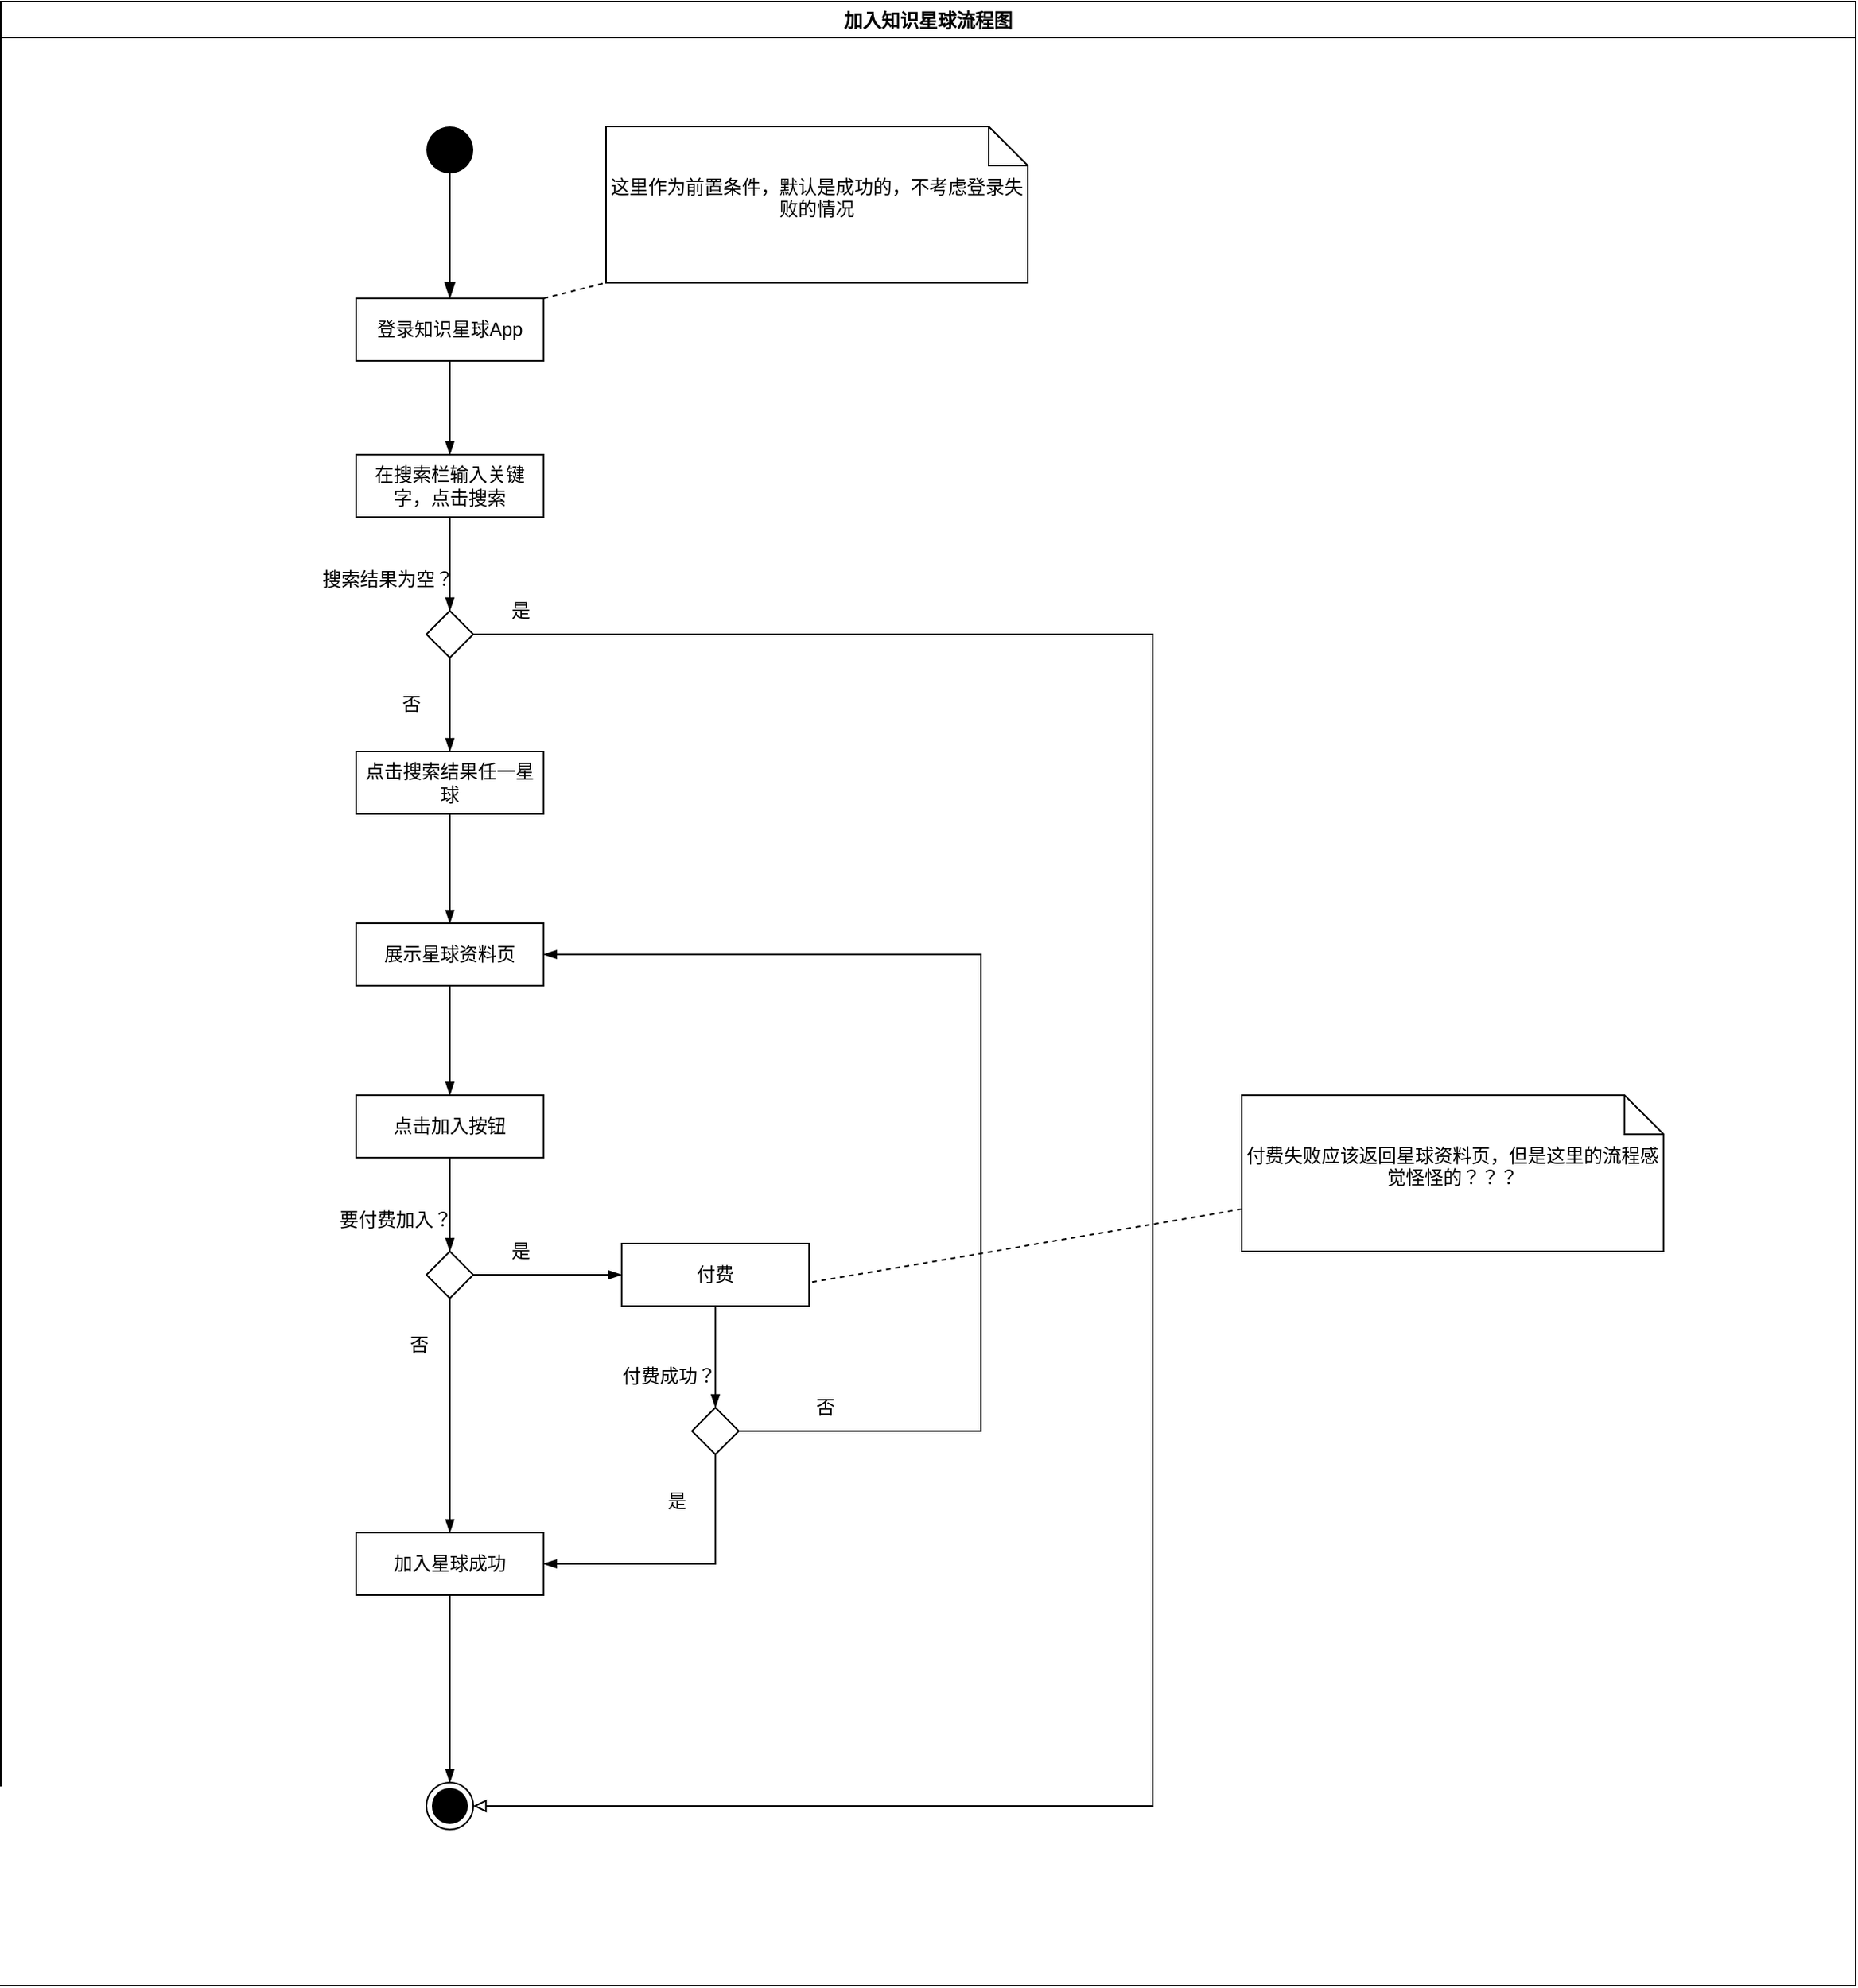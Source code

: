 <mxfile version="15.5.8" type="github">
  <diagram id="IdDaqxUVqJW6XO3v1oYP" name="Page-1">
    <mxGraphModel dx="1164" dy="1851" grid="1" gridSize="10" guides="1" tooltips="1" connect="1" arrows="1" fold="1" page="1" pageScale="1" pageWidth="827" pageHeight="1169" background="#ffffff" math="0" shadow="0">
      <root>
        <mxCell id="0" />
        <mxCell id="1" parent="0" />
        <mxCell id="TqSBO6YJyonybrVp6Cjr-102" value="加入知识星球流程图" style="swimlane;fillColor=#FFFFFF;shadow=0;swimlaneFillColor=default;" vertex="1" parent="1">
          <mxGeometry x="32.5" y="-20" width="1187.5" height="1270" as="geometry" />
        </mxCell>
        <mxCell id="TqSBO6YJyonybrVp6Cjr-32" value="" style="group;" vertex="1" connectable="0" parent="1">
          <mxGeometry x="120" y="60" width="910" height="1190" as="geometry" />
        </mxCell>
        <mxCell id="TqSBO6YJyonybrVp6Cjr-33" value="登录知识星球App" style="whiteSpace=wrap;html=1;fontSize=12;glass=0;strokeWidth=1;shadow=0;" vertex="1" parent="TqSBO6YJyonybrVp6Cjr-32">
          <mxGeometry x="140" y="110" width="120" height="40" as="geometry" />
        </mxCell>
        <mxCell id="TqSBO6YJyonybrVp6Cjr-35" value="" style="ellipse;fillColor=#000000;strokeColor=none;" vertex="1" parent="TqSBO6YJyonybrVp6Cjr-32">
          <mxGeometry x="185" width="30" height="30" as="geometry" />
        </mxCell>
        <mxCell id="TqSBO6YJyonybrVp6Cjr-36" value="" style="html=1;jettySize=auto;orthogonalLoop=1;fontSize=11;endArrow=blockThin;endFill=1;endSize=8;strokeWidth=1;shadow=0;labelBackgroundColor=none;edgeStyle=orthogonalEdgeStyle;exitX=0.5;exitY=1;exitDx=0;exitDy=0;entryX=0.5;entryY=0;entryDx=0;entryDy=0;" edge="1" parent="TqSBO6YJyonybrVp6Cjr-32" source="TqSBO6YJyonybrVp6Cjr-35" target="TqSBO6YJyonybrVp6Cjr-33">
          <mxGeometry x="-21" y="-40" as="geometry">
            <mxPoint x="210" y="90" as="sourcePoint" />
            <mxPoint x="390" y="60" as="targetPoint" />
          </mxGeometry>
        </mxCell>
        <mxCell id="TqSBO6YJyonybrVp6Cjr-64" style="edgeStyle=orthogonalEdgeStyle;orthogonalLoop=1;jettySize=auto;html=1;entryX=0.5;entryY=0;entryDx=0;entryDy=0;endArrow=blockThin;endFill=1;" edge="1" parent="TqSBO6YJyonybrVp6Cjr-32" source="TqSBO6YJyonybrVp6Cjr-37" target="TqSBO6YJyonybrVp6Cjr-63">
          <mxGeometry relative="1" as="geometry" />
        </mxCell>
        <mxCell id="TqSBO6YJyonybrVp6Cjr-37" value="在搜索栏输入关键字，点击搜索" style="whiteSpace=wrap;html=1;fontSize=12;glass=0;strokeWidth=1;shadow=0;" vertex="1" parent="TqSBO6YJyonybrVp6Cjr-32">
          <mxGeometry x="140" y="210" width="120" height="40" as="geometry" />
        </mxCell>
        <mxCell id="TqSBO6YJyonybrVp6Cjr-38" style="edgeStyle=orthogonalEdgeStyle;orthogonalLoop=1;jettySize=auto;html=1;entryX=0.5;entryY=0;entryDx=0;entryDy=0;strokeWidth=1;endArrow=blockThin;endFill=1;" edge="1" parent="TqSBO6YJyonybrVp6Cjr-32" source="TqSBO6YJyonybrVp6Cjr-33" target="TqSBO6YJyonybrVp6Cjr-37">
          <mxGeometry x="-21" y="-40" as="geometry" />
        </mxCell>
        <mxCell id="TqSBO6YJyonybrVp6Cjr-39" value="点击搜索结果任一星球" style="whiteSpace=wrap;html=1;fontSize=12;glass=0;strokeWidth=1;shadow=0;" vertex="1" parent="TqSBO6YJyonybrVp6Cjr-32">
          <mxGeometry x="140" y="400" width="120" height="40" as="geometry" />
        </mxCell>
        <mxCell id="TqSBO6YJyonybrVp6Cjr-41" value="&lt;div&gt;这里作为前置条件，默认是成功的，不考虑登录失败的情况&lt;/div&gt;" style="shape=note2;boundedLbl=1;whiteSpace=wrap;html=1;size=25;verticalAlign=top;align=center;" vertex="1" parent="TqSBO6YJyonybrVp6Cjr-32">
          <mxGeometry x="300" width="270" height="100" as="geometry" />
        </mxCell>
        <mxCell id="TqSBO6YJyonybrVp6Cjr-42" value="" style="endArrow=none;dashed=1;html=1;entryX=0;entryY=1;entryDx=0;entryDy=0;entryPerimeter=0;exitX=1;exitY=0;exitDx=0;exitDy=0;" edge="1" parent="TqSBO6YJyonybrVp6Cjr-32" source="TqSBO6YJyonybrVp6Cjr-33" target="TqSBO6YJyonybrVp6Cjr-41">
          <mxGeometry x="-21" y="-40" width="50" height="50" as="geometry">
            <mxPoint x="250" y="120" as="sourcePoint" />
            <mxPoint x="300" y="70" as="targetPoint" />
          </mxGeometry>
        </mxCell>
        <mxCell id="TqSBO6YJyonybrVp6Cjr-45" value="展示星球资料页" style="whiteSpace=wrap;html=1;fontSize=12;glass=0;strokeWidth=1;shadow=0;" vertex="1" parent="TqSBO6YJyonybrVp6Cjr-32">
          <mxGeometry x="140" y="510" width="120" height="40" as="geometry" />
        </mxCell>
        <mxCell id="TqSBO6YJyonybrVp6Cjr-46" style="edgeStyle=orthogonalEdgeStyle;orthogonalLoop=1;jettySize=auto;html=1;entryX=0.5;entryY=0;entryDx=0;entryDy=0;endArrow=blockThin;endFill=1;strokeWidth=1;" edge="1" parent="TqSBO6YJyonybrVp6Cjr-32" source="TqSBO6YJyonybrVp6Cjr-39" target="TqSBO6YJyonybrVp6Cjr-45">
          <mxGeometry x="-21" y="50" as="geometry" />
        </mxCell>
        <mxCell id="TqSBO6YJyonybrVp6Cjr-72" style="edgeStyle=orthogonalEdgeStyle;orthogonalLoop=1;jettySize=auto;html=1;entryX=0.5;entryY=0;entryDx=0;entryDy=0;endArrow=blockThin;endFill=1;" edge="1" parent="TqSBO6YJyonybrVp6Cjr-32" source="TqSBO6YJyonybrVp6Cjr-48" target="TqSBO6YJyonybrVp6Cjr-71">
          <mxGeometry relative="1" as="geometry" />
        </mxCell>
        <mxCell id="TqSBO6YJyonybrVp6Cjr-48" value="点击加入按钮" style="whiteSpace=wrap;html=1;fontSize=12;glass=0;strokeWidth=1;shadow=0;" vertex="1" parent="TqSBO6YJyonybrVp6Cjr-32">
          <mxGeometry x="140" y="620" width="120" height="40" as="geometry" />
        </mxCell>
        <mxCell id="TqSBO6YJyonybrVp6Cjr-49" style="edgeStyle=orthogonalEdgeStyle;orthogonalLoop=1;jettySize=auto;html=1;entryX=0.5;entryY=0;entryDx=0;entryDy=0;endArrow=blockThin;endFill=1;strokeWidth=1;" edge="1" parent="TqSBO6YJyonybrVp6Cjr-32" source="TqSBO6YJyonybrVp6Cjr-45" target="TqSBO6YJyonybrVp6Cjr-48">
          <mxGeometry x="-21" y="50" as="geometry" />
        </mxCell>
        <mxCell id="TqSBO6YJyonybrVp6Cjr-60" style="edgeStyle=elbowEdgeStyle;orthogonalLoop=1;jettySize=auto;html=1;entryX=1;entryY=0.5;entryDx=0;entryDy=0;endArrow=block;endFill=0;strokeWidth=1;exitX=1;exitY=0.5;exitDx=0;exitDy=0;rounded=0;" edge="1" parent="TqSBO6YJyonybrVp6Cjr-32" target="TqSBO6YJyonybrVp6Cjr-61" source="TqSBO6YJyonybrVp6Cjr-63">
          <mxGeometry x="-21" y="-40" as="geometry">
            <Array as="points">
              <mxPoint x="650" y="790" />
              <mxPoint x="550" y="620" />
            </Array>
            <mxPoint x="460" y="870" as="sourcePoint" />
          </mxGeometry>
        </mxCell>
        <mxCell id="TqSBO6YJyonybrVp6Cjr-61" value="" style="ellipse;html=1;shape=endState;fillColor=#000000;strokeColor=#000000;" vertex="1" parent="TqSBO6YJyonybrVp6Cjr-32">
          <mxGeometry x="185" y="1060" width="30" height="30" as="geometry" />
        </mxCell>
        <mxCell id="TqSBO6YJyonybrVp6Cjr-66" style="edgeStyle=orthogonalEdgeStyle;orthogonalLoop=1;jettySize=auto;html=1;entryX=0.5;entryY=0;entryDx=0;entryDy=0;endArrow=blockThin;endFill=1;" edge="1" parent="TqSBO6YJyonybrVp6Cjr-32" source="TqSBO6YJyonybrVp6Cjr-63" target="TqSBO6YJyonybrVp6Cjr-39">
          <mxGeometry relative="1" as="geometry" />
        </mxCell>
        <mxCell id="TqSBO6YJyonybrVp6Cjr-63" value="" style="rhombus;" vertex="1" parent="TqSBO6YJyonybrVp6Cjr-32">
          <mxGeometry x="185" y="310" width="30" height="30" as="geometry" />
        </mxCell>
        <mxCell id="TqSBO6YJyonybrVp6Cjr-65" value="搜索结果为空？" style="text;html=1;align=center;verticalAlign=middle;resizable=0;points=[];autosize=1;strokeColor=none;fillColor=none;" vertex="1" parent="TqSBO6YJyonybrVp6Cjr-32">
          <mxGeometry x="110" y="280" width="100" height="20" as="geometry" />
        </mxCell>
        <mxCell id="TqSBO6YJyonybrVp6Cjr-67" value="否" style="text;html=1;align=center;verticalAlign=middle;resizable=0;points=[];autosize=1;strokeColor=none;fillColor=none;" vertex="1" parent="TqSBO6YJyonybrVp6Cjr-32">
          <mxGeometry x="160" y="360" width="30" height="20" as="geometry" />
        </mxCell>
        <mxCell id="TqSBO6YJyonybrVp6Cjr-68" value="是" style="text;html=1;align=center;verticalAlign=middle;resizable=0;points=[];autosize=1;strokeColor=none;fillColor=none;" vertex="1" parent="TqSBO6YJyonybrVp6Cjr-32">
          <mxGeometry x="230" y="300" width="30" height="20" as="geometry" />
        </mxCell>
        <mxCell id="TqSBO6YJyonybrVp6Cjr-75" style="edgeStyle=orthogonalEdgeStyle;orthogonalLoop=1;jettySize=auto;html=1;entryX=0;entryY=0.5;entryDx=0;entryDy=0;endArrow=blockThin;endFill=1;" edge="1" parent="TqSBO6YJyonybrVp6Cjr-32" source="TqSBO6YJyonybrVp6Cjr-71" target="TqSBO6YJyonybrVp6Cjr-74">
          <mxGeometry relative="1" as="geometry" />
        </mxCell>
        <mxCell id="TqSBO6YJyonybrVp6Cjr-88" style="edgeStyle=orthogonalEdgeStyle;orthogonalLoop=1;jettySize=auto;html=1;entryX=0.5;entryY=0;entryDx=0;entryDy=0;endArrow=blockThin;endFill=1;" edge="1" parent="TqSBO6YJyonybrVp6Cjr-32" source="TqSBO6YJyonybrVp6Cjr-71" target="TqSBO6YJyonybrVp6Cjr-87">
          <mxGeometry relative="1" as="geometry" />
        </mxCell>
        <mxCell id="TqSBO6YJyonybrVp6Cjr-71" value="" style="rhombus;" vertex="1" parent="TqSBO6YJyonybrVp6Cjr-32">
          <mxGeometry x="185" y="720" width="30" height="30" as="geometry" />
        </mxCell>
        <mxCell id="TqSBO6YJyonybrVp6Cjr-73" value="要付费加入？" style="text;html=1;align=center;verticalAlign=middle;resizable=0;points=[];autosize=1;strokeColor=none;fillColor=none;" vertex="1" parent="TqSBO6YJyonybrVp6Cjr-32">
          <mxGeometry x="120" y="690" width="90" height="20" as="geometry" />
        </mxCell>
        <mxCell id="TqSBO6YJyonybrVp6Cjr-79" style="edgeStyle=orthogonalEdgeStyle;orthogonalLoop=1;jettySize=auto;html=1;entryX=0.5;entryY=0;entryDx=0;entryDy=0;endArrow=blockThin;endFill=1;" edge="1" parent="TqSBO6YJyonybrVp6Cjr-32" source="TqSBO6YJyonybrVp6Cjr-74" target="TqSBO6YJyonybrVp6Cjr-78">
          <mxGeometry relative="1" as="geometry" />
        </mxCell>
        <mxCell id="TqSBO6YJyonybrVp6Cjr-74" value="付费" style="whiteSpace=wrap;html=1;fontSize=12;glass=0;strokeWidth=1;shadow=0;" vertex="1" parent="TqSBO6YJyonybrVp6Cjr-32">
          <mxGeometry x="310" y="715" width="120" height="40" as="geometry" />
        </mxCell>
        <mxCell id="TqSBO6YJyonybrVp6Cjr-76" value="是" style="text;html=1;align=center;verticalAlign=middle;resizable=0;points=[];autosize=1;strokeColor=none;fillColor=none;" vertex="1" parent="TqSBO6YJyonybrVp6Cjr-32">
          <mxGeometry x="230" y="710" width="30" height="20" as="geometry" />
        </mxCell>
        <mxCell id="TqSBO6YJyonybrVp6Cjr-93" style="edgeStyle=elbowEdgeStyle;orthogonalLoop=1;jettySize=auto;html=1;entryX=1;entryY=0.5;entryDx=0;entryDy=0;endArrow=blockThin;endFill=1;rounded=0;" edge="1" parent="TqSBO6YJyonybrVp6Cjr-32" source="TqSBO6YJyonybrVp6Cjr-78" target="TqSBO6YJyonybrVp6Cjr-45">
          <mxGeometry relative="1" as="geometry">
            <Array as="points">
              <mxPoint x="540" y="680" />
            </Array>
          </mxGeometry>
        </mxCell>
        <mxCell id="TqSBO6YJyonybrVp6Cjr-78" value="" style="rhombus;" vertex="1" parent="TqSBO6YJyonybrVp6Cjr-32">
          <mxGeometry x="355" y="820" width="30" height="30" as="geometry" />
        </mxCell>
        <mxCell id="TqSBO6YJyonybrVp6Cjr-82" value="付费成功？" style="text;html=1;align=center;verticalAlign=middle;resizable=0;points=[];autosize=1;strokeColor=none;fillColor=none;" vertex="1" parent="TqSBO6YJyonybrVp6Cjr-32">
          <mxGeometry x="300" y="790" width="80" height="20" as="geometry" />
        </mxCell>
        <mxCell id="TqSBO6YJyonybrVp6Cjr-90" style="edgeStyle=orthogonalEdgeStyle;orthogonalLoop=1;jettySize=auto;html=1;endArrow=blockThin;endFill=1;" edge="1" parent="TqSBO6YJyonybrVp6Cjr-32" source="TqSBO6YJyonybrVp6Cjr-87" target="TqSBO6YJyonybrVp6Cjr-61">
          <mxGeometry relative="1" as="geometry" />
        </mxCell>
        <mxCell id="TqSBO6YJyonybrVp6Cjr-87" value="加入星球成功" style="whiteSpace=wrap;html=1;fontSize=12;glass=0;strokeWidth=1;shadow=0;" vertex="1" parent="TqSBO6YJyonybrVp6Cjr-32">
          <mxGeometry x="140" y="900" width="120" height="40" as="geometry" />
        </mxCell>
        <mxCell id="TqSBO6YJyonybrVp6Cjr-89" value="否" style="text;html=1;align=center;verticalAlign=middle;resizable=0;points=[];autosize=1;strokeColor=none;fillColor=none;" vertex="1" parent="TqSBO6YJyonybrVp6Cjr-32">
          <mxGeometry x="165" y="770" width="30" height="20" as="geometry" />
        </mxCell>
        <mxCell id="TqSBO6YJyonybrVp6Cjr-85" value="是" style="text;html=1;align=center;verticalAlign=middle;resizable=0;points=[];autosize=1;strokeColor=none;fillColor=none;" vertex="1" parent="TqSBO6YJyonybrVp6Cjr-32">
          <mxGeometry x="330" y="870" width="30" height="20" as="geometry" />
        </mxCell>
        <mxCell id="TqSBO6YJyonybrVp6Cjr-92" style="edgeStyle=elbowEdgeStyle;orthogonalLoop=1;jettySize=auto;html=1;endArrow=blockThin;endFill=1;exitX=0.5;exitY=1;exitDx=0;exitDy=0;rounded=0;" edge="1" parent="1" source="TqSBO6YJyonybrVp6Cjr-78">
          <mxGeometry relative="1" as="geometry">
            <mxPoint x="380" y="980" as="targetPoint" />
            <Array as="points">
              <mxPoint x="490" y="950" />
            </Array>
          </mxGeometry>
        </mxCell>
        <mxCell id="TqSBO6YJyonybrVp6Cjr-94" value="否" style="text;html=1;align=center;verticalAlign=middle;resizable=0;points=[];autosize=1;strokeColor=none;fillColor=none;" vertex="1" parent="1">
          <mxGeometry x="545" y="870" width="30" height="20" as="geometry" />
        </mxCell>
        <mxCell id="TqSBO6YJyonybrVp6Cjr-96" style="orthogonalLoop=1;jettySize=auto;html=1;endArrow=none;endFill=0;dashed=1;" edge="1" parent="1" source="TqSBO6YJyonybrVp6Cjr-95">
          <mxGeometry relative="1" as="geometry">
            <mxPoint x="550" y="800" as="targetPoint" />
          </mxGeometry>
        </mxCell>
        <mxCell id="TqSBO6YJyonybrVp6Cjr-95" value="&lt;div&gt;付费失败应该返回星球资料页，但是这里的流程感觉怪怪的？？？&lt;/div&gt;" style="shape=note2;boundedLbl=1;whiteSpace=wrap;html=1;size=25;verticalAlign=top;align=center;" vertex="1" parent="1">
          <mxGeometry x="827" y="680" width="270" height="100" as="geometry" />
        </mxCell>
      </root>
    </mxGraphModel>
  </diagram>
</mxfile>
